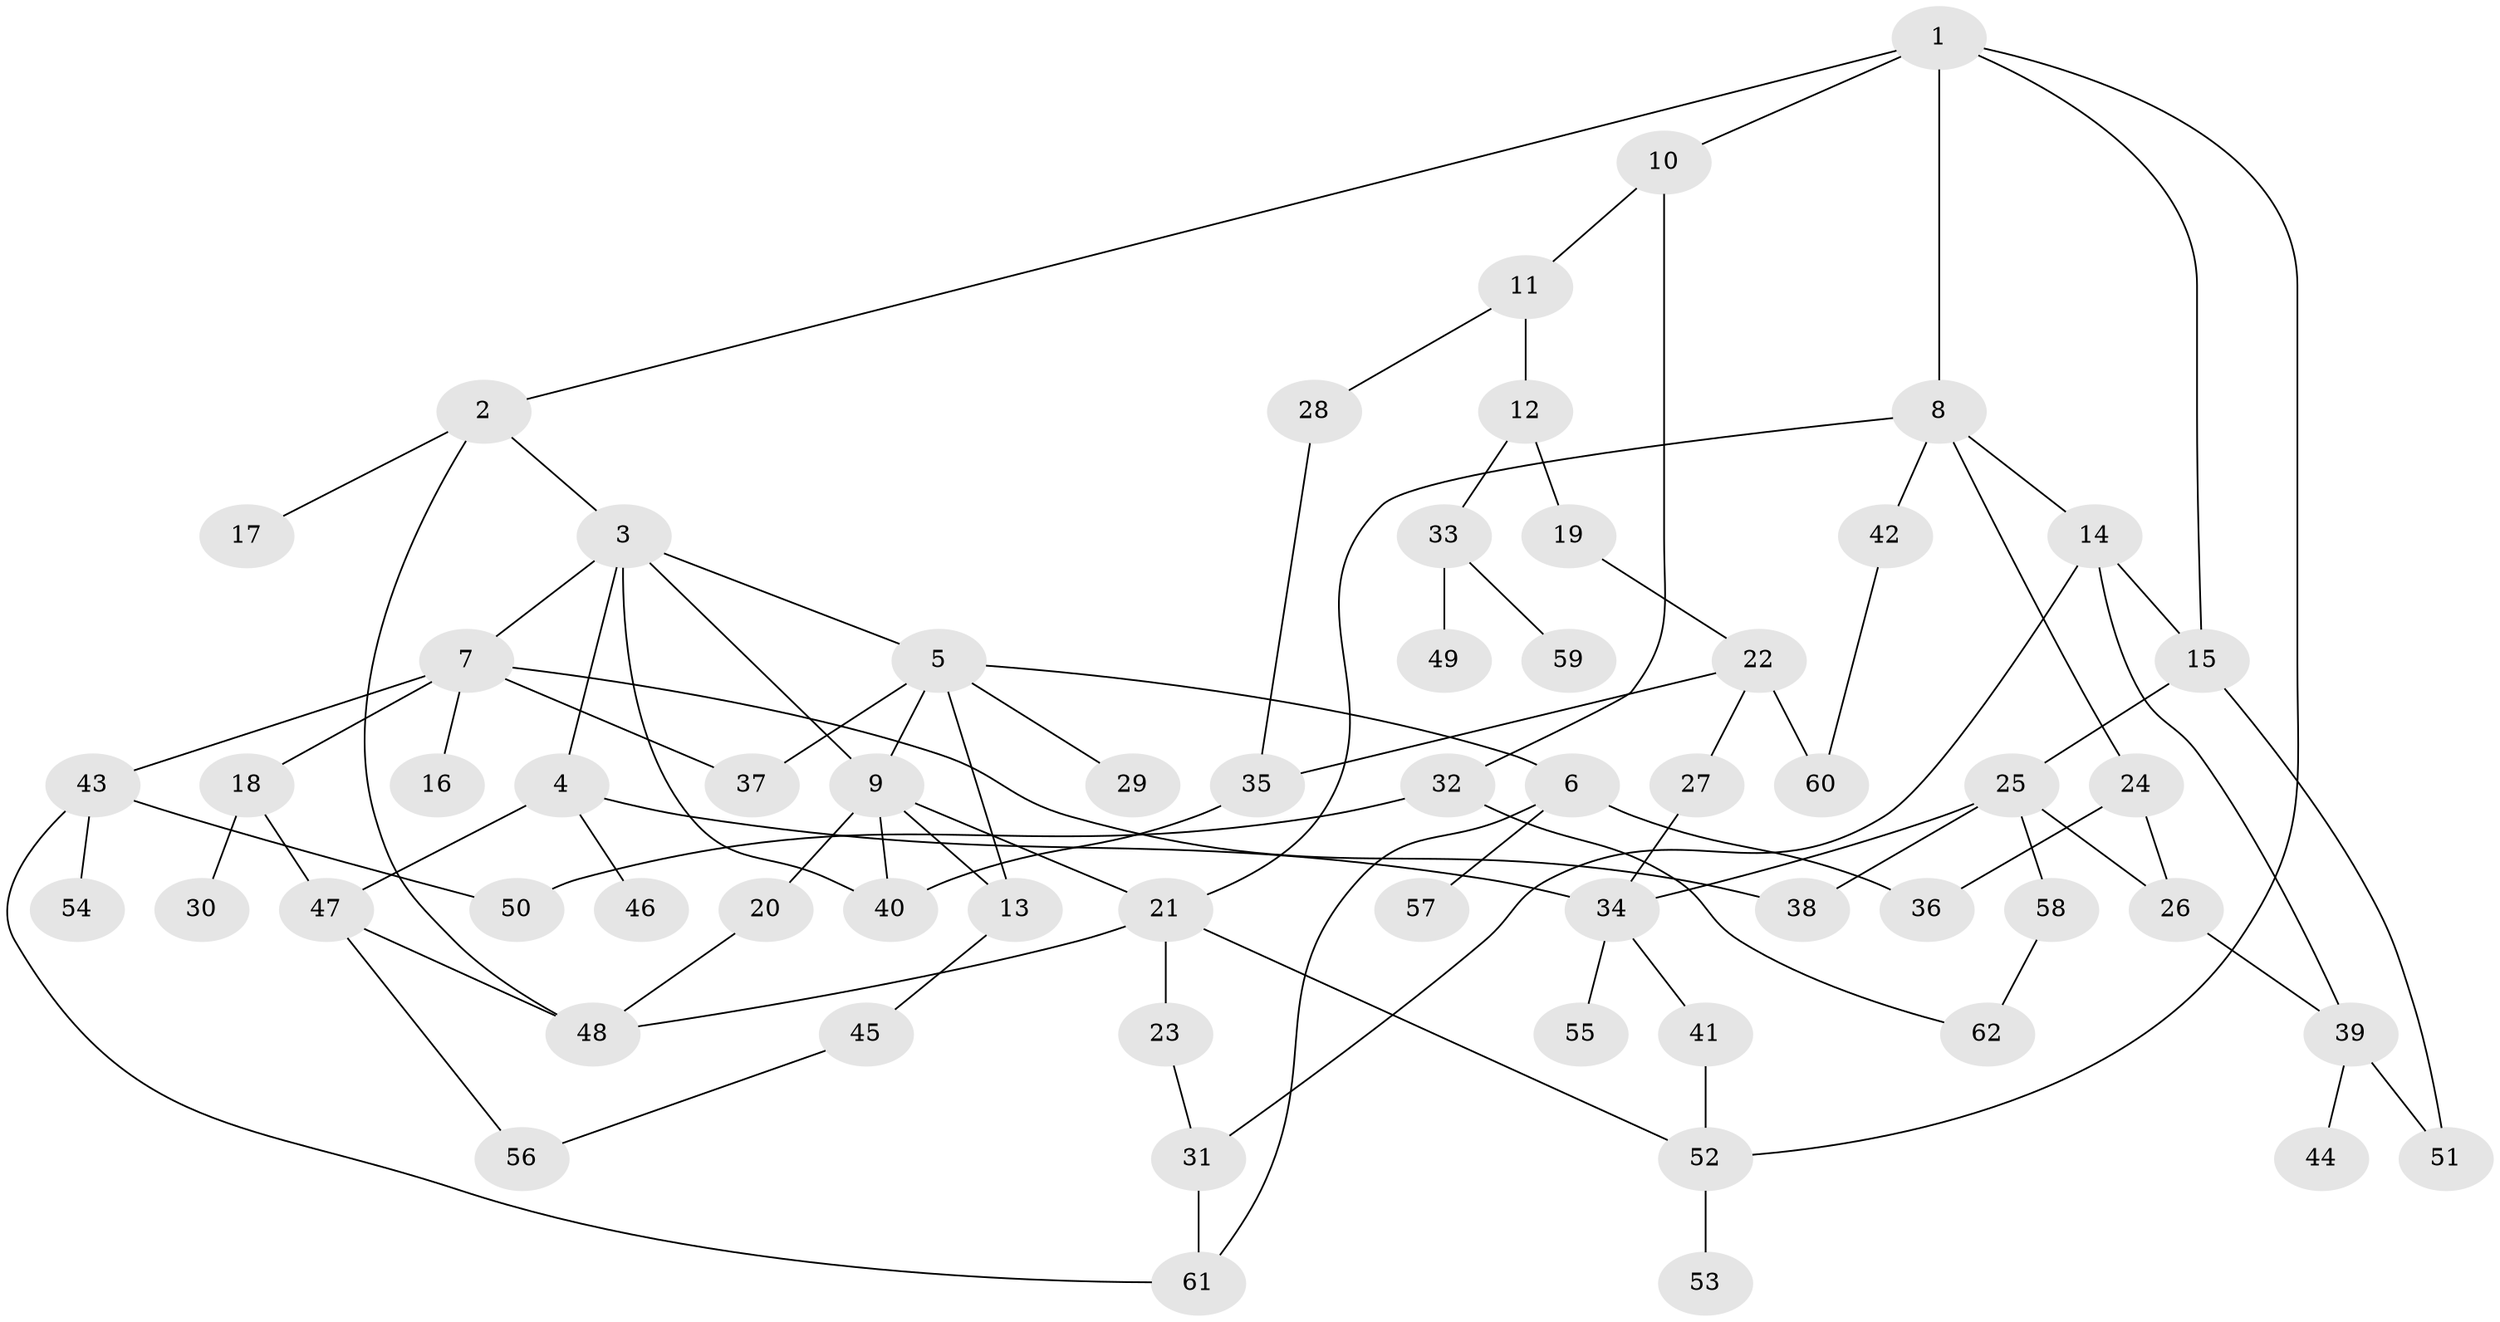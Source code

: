 // Generated by graph-tools (version 1.1) at 2025/13/03/09/25 04:13:19]
// undirected, 62 vertices, 89 edges
graph export_dot {
graph [start="1"]
  node [color=gray90,style=filled];
  1;
  2;
  3;
  4;
  5;
  6;
  7;
  8;
  9;
  10;
  11;
  12;
  13;
  14;
  15;
  16;
  17;
  18;
  19;
  20;
  21;
  22;
  23;
  24;
  25;
  26;
  27;
  28;
  29;
  30;
  31;
  32;
  33;
  34;
  35;
  36;
  37;
  38;
  39;
  40;
  41;
  42;
  43;
  44;
  45;
  46;
  47;
  48;
  49;
  50;
  51;
  52;
  53;
  54;
  55;
  56;
  57;
  58;
  59;
  60;
  61;
  62;
  1 -- 2;
  1 -- 8;
  1 -- 10;
  1 -- 52;
  1 -- 15;
  2 -- 3;
  2 -- 17;
  2 -- 48;
  3 -- 4;
  3 -- 5;
  3 -- 7;
  3 -- 9;
  3 -- 40;
  4 -- 46;
  4 -- 47;
  4 -- 34;
  5 -- 6;
  5 -- 13;
  5 -- 29;
  5 -- 37;
  5 -- 9;
  6 -- 57;
  6 -- 61;
  6 -- 36;
  7 -- 16;
  7 -- 18;
  7 -- 38;
  7 -- 43;
  7 -- 37;
  8 -- 14;
  8 -- 21;
  8 -- 24;
  8 -- 42;
  9 -- 20;
  9 -- 21;
  9 -- 40;
  9 -- 13;
  10 -- 11;
  10 -- 32;
  11 -- 12;
  11 -- 28;
  12 -- 19;
  12 -- 33;
  13 -- 45;
  14 -- 15;
  14 -- 31;
  14 -- 39;
  15 -- 25;
  15 -- 51;
  18 -- 30;
  18 -- 47;
  19 -- 22;
  20 -- 48;
  21 -- 23;
  21 -- 48;
  21 -- 52;
  22 -- 27;
  22 -- 60;
  22 -- 35;
  23 -- 31;
  24 -- 36;
  24 -- 26;
  25 -- 26;
  25 -- 34;
  25 -- 58;
  25 -- 38;
  26 -- 39;
  27 -- 34;
  28 -- 35;
  31 -- 61;
  32 -- 50;
  32 -- 62;
  33 -- 49;
  33 -- 59;
  34 -- 41;
  34 -- 55;
  35 -- 40;
  39 -- 44;
  39 -- 51;
  41 -- 52;
  42 -- 60;
  43 -- 54;
  43 -- 50;
  43 -- 61;
  45 -- 56;
  47 -- 48;
  47 -- 56;
  52 -- 53;
  58 -- 62;
}
